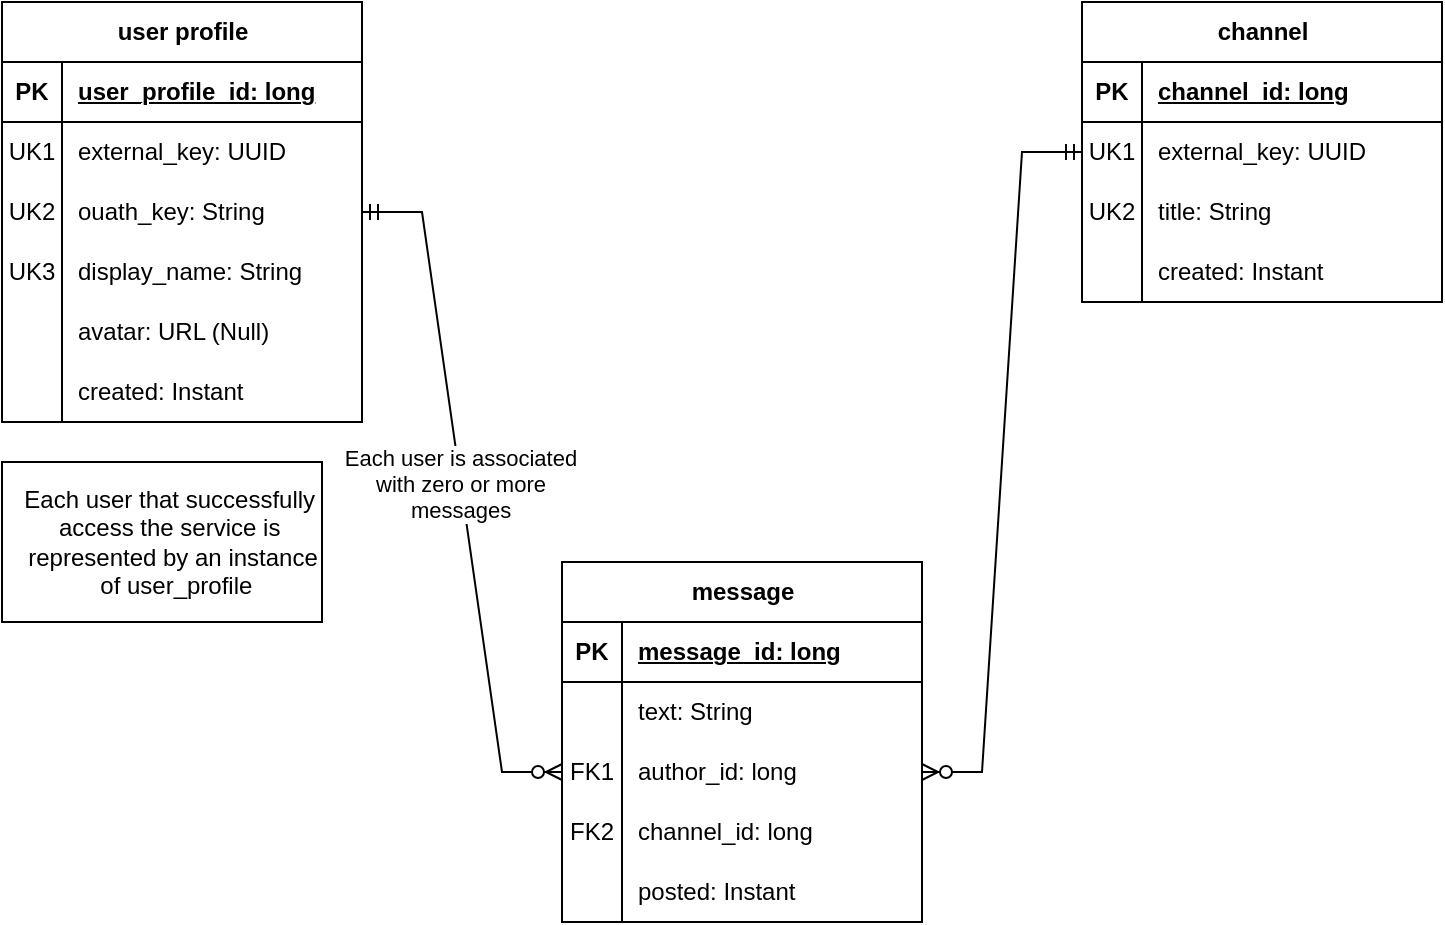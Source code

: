 <mxfile version="27.1.6">
  <diagram name="Page-1" id="uoD1ZAUYlLfrXXCswnWT">
    <mxGraphModel dx="1426" dy="797" grid="1" gridSize="10" guides="1" tooltips="1" connect="1" arrows="1" fold="1" page="1" pageScale="1" pageWidth="850" pageHeight="1100" math="0" shadow="0">
      <root>
        <mxCell id="0" />
        <mxCell id="1" parent="0" />
        <mxCell id="nKGfAx8-6XOYud6mIwSx-1" value="user profile" style="shape=table;startSize=30;container=1;collapsible=1;childLayout=tableLayout;fixedRows=1;rowLines=0;fontStyle=1;align=center;resizeLast=1;html=1;" vertex="1" parent="1">
          <mxGeometry x="80" y="20" width="180" height="210" as="geometry" />
        </mxCell>
        <mxCell id="nKGfAx8-6XOYud6mIwSx-2" value="" style="shape=tableRow;horizontal=0;startSize=0;swimlaneHead=0;swimlaneBody=0;fillColor=none;collapsible=0;dropTarget=0;points=[[0,0.5],[1,0.5]];portConstraint=eastwest;top=0;left=0;right=0;bottom=1;" vertex="1" parent="nKGfAx8-6XOYud6mIwSx-1">
          <mxGeometry y="30" width="180" height="30" as="geometry" />
        </mxCell>
        <mxCell id="nKGfAx8-6XOYud6mIwSx-3" value="PK" style="shape=partialRectangle;connectable=0;fillColor=none;top=0;left=0;bottom=0;right=0;fontStyle=1;overflow=hidden;whiteSpace=wrap;html=1;" vertex="1" parent="nKGfAx8-6XOYud6mIwSx-2">
          <mxGeometry width="30" height="30" as="geometry">
            <mxRectangle width="30" height="30" as="alternateBounds" />
          </mxGeometry>
        </mxCell>
        <mxCell id="nKGfAx8-6XOYud6mIwSx-4" value="user_profile_id: long" style="shape=partialRectangle;connectable=0;fillColor=none;top=0;left=0;bottom=0;right=0;align=left;spacingLeft=6;fontStyle=5;overflow=hidden;whiteSpace=wrap;html=1;" vertex="1" parent="nKGfAx8-6XOYud6mIwSx-2">
          <mxGeometry x="30" width="150" height="30" as="geometry">
            <mxRectangle width="150" height="30" as="alternateBounds" />
          </mxGeometry>
        </mxCell>
        <mxCell id="nKGfAx8-6XOYud6mIwSx-5" value="" style="shape=tableRow;horizontal=0;startSize=0;swimlaneHead=0;swimlaneBody=0;fillColor=none;collapsible=0;dropTarget=0;points=[[0,0.5],[1,0.5]];portConstraint=eastwest;top=0;left=0;right=0;bottom=0;" vertex="1" parent="nKGfAx8-6XOYud6mIwSx-1">
          <mxGeometry y="60" width="180" height="30" as="geometry" />
        </mxCell>
        <mxCell id="nKGfAx8-6XOYud6mIwSx-6" value="UK1" style="shape=partialRectangle;connectable=0;fillColor=none;top=0;left=0;bottom=0;right=0;editable=1;overflow=hidden;whiteSpace=wrap;html=1;" vertex="1" parent="nKGfAx8-6XOYud6mIwSx-5">
          <mxGeometry width="30" height="30" as="geometry">
            <mxRectangle width="30" height="30" as="alternateBounds" />
          </mxGeometry>
        </mxCell>
        <mxCell id="nKGfAx8-6XOYud6mIwSx-7" value="external_key: UUID" style="shape=partialRectangle;connectable=0;fillColor=none;top=0;left=0;bottom=0;right=0;align=left;spacingLeft=6;overflow=hidden;whiteSpace=wrap;html=1;" vertex="1" parent="nKGfAx8-6XOYud6mIwSx-5">
          <mxGeometry x="30" width="150" height="30" as="geometry">
            <mxRectangle width="150" height="30" as="alternateBounds" />
          </mxGeometry>
        </mxCell>
        <mxCell id="nKGfAx8-6XOYud6mIwSx-8" value="" style="shape=tableRow;horizontal=0;startSize=0;swimlaneHead=0;swimlaneBody=0;fillColor=none;collapsible=0;dropTarget=0;points=[[0,0.5],[1,0.5]];portConstraint=eastwest;top=0;left=0;right=0;bottom=0;" vertex="1" parent="nKGfAx8-6XOYud6mIwSx-1">
          <mxGeometry y="90" width="180" height="30" as="geometry" />
        </mxCell>
        <mxCell id="nKGfAx8-6XOYud6mIwSx-9" value="UK2" style="shape=partialRectangle;connectable=0;fillColor=none;top=0;left=0;bottom=0;right=0;editable=1;overflow=hidden;whiteSpace=wrap;html=1;" vertex="1" parent="nKGfAx8-6XOYud6mIwSx-8">
          <mxGeometry width="30" height="30" as="geometry">
            <mxRectangle width="30" height="30" as="alternateBounds" />
          </mxGeometry>
        </mxCell>
        <mxCell id="nKGfAx8-6XOYud6mIwSx-10" value="ouath_key: String" style="shape=partialRectangle;connectable=0;fillColor=none;top=0;left=0;bottom=0;right=0;align=left;spacingLeft=6;overflow=hidden;whiteSpace=wrap;html=1;" vertex="1" parent="nKGfAx8-6XOYud6mIwSx-8">
          <mxGeometry x="30" width="150" height="30" as="geometry">
            <mxRectangle width="150" height="30" as="alternateBounds" />
          </mxGeometry>
        </mxCell>
        <mxCell id="nKGfAx8-6XOYud6mIwSx-11" value="" style="shape=tableRow;horizontal=0;startSize=0;swimlaneHead=0;swimlaneBody=0;fillColor=none;collapsible=0;dropTarget=0;points=[[0,0.5],[1,0.5]];portConstraint=eastwest;top=0;left=0;right=0;bottom=0;" vertex="1" parent="nKGfAx8-6XOYud6mIwSx-1">
          <mxGeometry y="120" width="180" height="30" as="geometry" />
        </mxCell>
        <mxCell id="nKGfAx8-6XOYud6mIwSx-12" value="UK3" style="shape=partialRectangle;connectable=0;fillColor=none;top=0;left=0;bottom=0;right=0;editable=1;overflow=hidden;whiteSpace=wrap;html=1;" vertex="1" parent="nKGfAx8-6XOYud6mIwSx-11">
          <mxGeometry width="30" height="30" as="geometry">
            <mxRectangle width="30" height="30" as="alternateBounds" />
          </mxGeometry>
        </mxCell>
        <mxCell id="nKGfAx8-6XOYud6mIwSx-13" value="display_name: String" style="shape=partialRectangle;connectable=0;fillColor=none;top=0;left=0;bottom=0;right=0;align=left;spacingLeft=6;overflow=hidden;whiteSpace=wrap;html=1;" vertex="1" parent="nKGfAx8-6XOYud6mIwSx-11">
          <mxGeometry x="30" width="150" height="30" as="geometry">
            <mxRectangle width="150" height="30" as="alternateBounds" />
          </mxGeometry>
        </mxCell>
        <mxCell id="nKGfAx8-6XOYud6mIwSx-14" value="" style="shape=tableRow;horizontal=0;startSize=0;swimlaneHead=0;swimlaneBody=0;fillColor=none;collapsible=0;dropTarget=0;points=[[0,0.5],[1,0.5]];portConstraint=eastwest;top=0;left=0;right=0;bottom=0;" vertex="1" parent="nKGfAx8-6XOYud6mIwSx-1">
          <mxGeometry y="150" width="180" height="30" as="geometry" />
        </mxCell>
        <mxCell id="nKGfAx8-6XOYud6mIwSx-15" value="" style="shape=partialRectangle;connectable=0;fillColor=none;top=0;left=0;bottom=0;right=0;editable=1;overflow=hidden;whiteSpace=wrap;html=1;" vertex="1" parent="nKGfAx8-6XOYud6mIwSx-14">
          <mxGeometry width="30" height="30" as="geometry">
            <mxRectangle width="30" height="30" as="alternateBounds" />
          </mxGeometry>
        </mxCell>
        <mxCell id="nKGfAx8-6XOYud6mIwSx-16" value="avatar: URL (Null)" style="shape=partialRectangle;connectable=0;fillColor=none;top=0;left=0;bottom=0;right=0;align=left;spacingLeft=6;overflow=hidden;whiteSpace=wrap;html=1;" vertex="1" parent="nKGfAx8-6XOYud6mIwSx-14">
          <mxGeometry x="30" width="150" height="30" as="geometry">
            <mxRectangle width="150" height="30" as="alternateBounds" />
          </mxGeometry>
        </mxCell>
        <mxCell id="nKGfAx8-6XOYud6mIwSx-17" value="" style="shape=tableRow;horizontal=0;startSize=0;swimlaneHead=0;swimlaneBody=0;fillColor=none;collapsible=0;dropTarget=0;points=[[0,0.5],[1,0.5]];portConstraint=eastwest;top=0;left=0;right=0;bottom=0;" vertex="1" parent="nKGfAx8-6XOYud6mIwSx-1">
          <mxGeometry y="180" width="180" height="30" as="geometry" />
        </mxCell>
        <mxCell id="nKGfAx8-6XOYud6mIwSx-18" value="" style="shape=partialRectangle;connectable=0;fillColor=none;top=0;left=0;bottom=0;right=0;editable=1;overflow=hidden;whiteSpace=wrap;html=1;" vertex="1" parent="nKGfAx8-6XOYud6mIwSx-17">
          <mxGeometry width="30" height="30" as="geometry">
            <mxRectangle width="30" height="30" as="alternateBounds" />
          </mxGeometry>
        </mxCell>
        <mxCell id="nKGfAx8-6XOYud6mIwSx-19" value="created: Instant" style="shape=partialRectangle;connectable=0;fillColor=none;top=0;left=0;bottom=0;right=0;align=left;spacingLeft=6;overflow=hidden;whiteSpace=wrap;html=1;" vertex="1" parent="nKGfAx8-6XOYud6mIwSx-17">
          <mxGeometry x="30" width="150" height="30" as="geometry">
            <mxRectangle width="150" height="30" as="alternateBounds" />
          </mxGeometry>
        </mxCell>
        <mxCell id="nKGfAx8-6XOYud6mIwSx-20" value="channel" style="shape=table;startSize=30;container=1;collapsible=1;childLayout=tableLayout;fixedRows=1;rowLines=0;fontStyle=1;align=center;resizeLast=1;html=1;" vertex="1" parent="1">
          <mxGeometry x="620" y="20" width="180" height="150" as="geometry" />
        </mxCell>
        <mxCell id="nKGfAx8-6XOYud6mIwSx-21" value="" style="shape=tableRow;horizontal=0;startSize=0;swimlaneHead=0;swimlaneBody=0;fillColor=none;collapsible=0;dropTarget=0;points=[[0,0.5],[1,0.5]];portConstraint=eastwest;top=0;left=0;right=0;bottom=1;" vertex="1" parent="nKGfAx8-6XOYud6mIwSx-20">
          <mxGeometry y="30" width="180" height="30" as="geometry" />
        </mxCell>
        <mxCell id="nKGfAx8-6XOYud6mIwSx-22" value="PK" style="shape=partialRectangle;connectable=0;fillColor=none;top=0;left=0;bottom=0;right=0;fontStyle=1;overflow=hidden;whiteSpace=wrap;html=1;" vertex="1" parent="nKGfAx8-6XOYud6mIwSx-21">
          <mxGeometry width="30" height="30" as="geometry">
            <mxRectangle width="30" height="30" as="alternateBounds" />
          </mxGeometry>
        </mxCell>
        <mxCell id="nKGfAx8-6XOYud6mIwSx-23" value="channel_id: long" style="shape=partialRectangle;connectable=0;fillColor=none;top=0;left=0;bottom=0;right=0;align=left;spacingLeft=6;fontStyle=5;overflow=hidden;whiteSpace=wrap;html=1;" vertex="1" parent="nKGfAx8-6XOYud6mIwSx-21">
          <mxGeometry x="30" width="150" height="30" as="geometry">
            <mxRectangle width="150" height="30" as="alternateBounds" />
          </mxGeometry>
        </mxCell>
        <mxCell id="nKGfAx8-6XOYud6mIwSx-24" value="" style="shape=tableRow;horizontal=0;startSize=0;swimlaneHead=0;swimlaneBody=0;fillColor=none;collapsible=0;dropTarget=0;points=[[0,0.5],[1,0.5]];portConstraint=eastwest;top=0;left=0;right=0;bottom=0;" vertex="1" parent="nKGfAx8-6XOYud6mIwSx-20">
          <mxGeometry y="60" width="180" height="30" as="geometry" />
        </mxCell>
        <mxCell id="nKGfAx8-6XOYud6mIwSx-25" value="UK1" style="shape=partialRectangle;connectable=0;fillColor=none;top=0;left=0;bottom=0;right=0;editable=1;overflow=hidden;whiteSpace=wrap;html=1;" vertex="1" parent="nKGfAx8-6XOYud6mIwSx-24">
          <mxGeometry width="30" height="30" as="geometry">
            <mxRectangle width="30" height="30" as="alternateBounds" />
          </mxGeometry>
        </mxCell>
        <mxCell id="nKGfAx8-6XOYud6mIwSx-26" value="external_key: UUID" style="shape=partialRectangle;connectable=0;fillColor=none;top=0;left=0;bottom=0;right=0;align=left;spacingLeft=6;overflow=hidden;whiteSpace=wrap;html=1;" vertex="1" parent="nKGfAx8-6XOYud6mIwSx-24">
          <mxGeometry x="30" width="150" height="30" as="geometry">
            <mxRectangle width="150" height="30" as="alternateBounds" />
          </mxGeometry>
        </mxCell>
        <mxCell id="nKGfAx8-6XOYud6mIwSx-27" value="" style="shape=tableRow;horizontal=0;startSize=0;swimlaneHead=0;swimlaneBody=0;fillColor=none;collapsible=0;dropTarget=0;points=[[0,0.5],[1,0.5]];portConstraint=eastwest;top=0;left=0;right=0;bottom=0;" vertex="1" parent="nKGfAx8-6XOYud6mIwSx-20">
          <mxGeometry y="90" width="180" height="30" as="geometry" />
        </mxCell>
        <mxCell id="nKGfAx8-6XOYud6mIwSx-28" value="UK2" style="shape=partialRectangle;connectable=0;fillColor=none;top=0;left=0;bottom=0;right=0;editable=1;overflow=hidden;whiteSpace=wrap;html=1;" vertex="1" parent="nKGfAx8-6XOYud6mIwSx-27">
          <mxGeometry width="30" height="30" as="geometry">
            <mxRectangle width="30" height="30" as="alternateBounds" />
          </mxGeometry>
        </mxCell>
        <mxCell id="nKGfAx8-6XOYud6mIwSx-29" value="title: String" style="shape=partialRectangle;connectable=0;fillColor=none;top=0;left=0;bottom=0;right=0;align=left;spacingLeft=6;overflow=hidden;whiteSpace=wrap;html=1;" vertex="1" parent="nKGfAx8-6XOYud6mIwSx-27">
          <mxGeometry x="30" width="150" height="30" as="geometry">
            <mxRectangle width="150" height="30" as="alternateBounds" />
          </mxGeometry>
        </mxCell>
        <mxCell id="nKGfAx8-6XOYud6mIwSx-30" value="" style="shape=tableRow;horizontal=0;startSize=0;swimlaneHead=0;swimlaneBody=0;fillColor=none;collapsible=0;dropTarget=0;points=[[0,0.5],[1,0.5]];portConstraint=eastwest;top=0;left=0;right=0;bottom=0;" vertex="1" parent="nKGfAx8-6XOYud6mIwSx-20">
          <mxGeometry y="120" width="180" height="30" as="geometry" />
        </mxCell>
        <mxCell id="nKGfAx8-6XOYud6mIwSx-31" value="" style="shape=partialRectangle;connectable=0;fillColor=none;top=0;left=0;bottom=0;right=0;editable=1;overflow=hidden;whiteSpace=wrap;html=1;" vertex="1" parent="nKGfAx8-6XOYud6mIwSx-30">
          <mxGeometry width="30" height="30" as="geometry">
            <mxRectangle width="30" height="30" as="alternateBounds" />
          </mxGeometry>
        </mxCell>
        <mxCell id="nKGfAx8-6XOYud6mIwSx-32" value="created: Instant" style="shape=partialRectangle;connectable=0;fillColor=none;top=0;left=0;bottom=0;right=0;align=left;spacingLeft=6;overflow=hidden;whiteSpace=wrap;html=1;" vertex="1" parent="nKGfAx8-6XOYud6mIwSx-30">
          <mxGeometry x="30" width="150" height="30" as="geometry">
            <mxRectangle width="150" height="30" as="alternateBounds" />
          </mxGeometry>
        </mxCell>
        <mxCell id="nKGfAx8-6XOYud6mIwSx-59" value="message" style="shape=table;startSize=30;container=1;collapsible=1;childLayout=tableLayout;fixedRows=1;rowLines=0;fontStyle=1;align=center;resizeLast=1;html=1;" vertex="1" parent="1">
          <mxGeometry x="360" y="300" width="180" height="180" as="geometry" />
        </mxCell>
        <mxCell id="nKGfAx8-6XOYud6mIwSx-60" value="" style="shape=tableRow;horizontal=0;startSize=0;swimlaneHead=0;swimlaneBody=0;fillColor=none;collapsible=0;dropTarget=0;points=[[0,0.5],[1,0.5]];portConstraint=eastwest;top=0;left=0;right=0;bottom=1;" vertex="1" parent="nKGfAx8-6XOYud6mIwSx-59">
          <mxGeometry y="30" width="180" height="30" as="geometry" />
        </mxCell>
        <mxCell id="nKGfAx8-6XOYud6mIwSx-61" value="PK" style="shape=partialRectangle;connectable=0;fillColor=none;top=0;left=0;bottom=0;right=0;fontStyle=1;overflow=hidden;whiteSpace=wrap;html=1;" vertex="1" parent="nKGfAx8-6XOYud6mIwSx-60">
          <mxGeometry width="30" height="30" as="geometry">
            <mxRectangle width="30" height="30" as="alternateBounds" />
          </mxGeometry>
        </mxCell>
        <mxCell id="nKGfAx8-6XOYud6mIwSx-62" value="message_id: long" style="shape=partialRectangle;connectable=0;fillColor=none;top=0;left=0;bottom=0;right=0;align=left;spacingLeft=6;fontStyle=5;overflow=hidden;whiteSpace=wrap;html=1;" vertex="1" parent="nKGfAx8-6XOYud6mIwSx-60">
          <mxGeometry x="30" width="150" height="30" as="geometry">
            <mxRectangle width="150" height="30" as="alternateBounds" />
          </mxGeometry>
        </mxCell>
        <mxCell id="nKGfAx8-6XOYud6mIwSx-63" value="" style="shape=tableRow;horizontal=0;startSize=0;swimlaneHead=0;swimlaneBody=0;fillColor=none;collapsible=0;dropTarget=0;points=[[0,0.5],[1,0.5]];portConstraint=eastwest;top=0;left=0;right=0;bottom=0;" vertex="1" parent="nKGfAx8-6XOYud6mIwSx-59">
          <mxGeometry y="60" width="180" height="30" as="geometry" />
        </mxCell>
        <mxCell id="nKGfAx8-6XOYud6mIwSx-64" value="" style="shape=partialRectangle;connectable=0;fillColor=none;top=0;left=0;bottom=0;right=0;editable=1;overflow=hidden;whiteSpace=wrap;html=1;" vertex="1" parent="nKGfAx8-6XOYud6mIwSx-63">
          <mxGeometry width="30" height="30" as="geometry">
            <mxRectangle width="30" height="30" as="alternateBounds" />
          </mxGeometry>
        </mxCell>
        <mxCell id="nKGfAx8-6XOYud6mIwSx-65" value="text: String" style="shape=partialRectangle;connectable=0;fillColor=none;top=0;left=0;bottom=0;right=0;align=left;spacingLeft=6;overflow=hidden;whiteSpace=wrap;html=1;" vertex="1" parent="nKGfAx8-6XOYud6mIwSx-63">
          <mxGeometry x="30" width="150" height="30" as="geometry">
            <mxRectangle width="150" height="30" as="alternateBounds" />
          </mxGeometry>
        </mxCell>
        <mxCell id="nKGfAx8-6XOYud6mIwSx-66" value="" style="shape=tableRow;horizontal=0;startSize=0;swimlaneHead=0;swimlaneBody=0;fillColor=none;collapsible=0;dropTarget=0;points=[[0,0.5],[1,0.5]];portConstraint=eastwest;top=0;left=0;right=0;bottom=0;" vertex="1" parent="nKGfAx8-6XOYud6mIwSx-59">
          <mxGeometry y="90" width="180" height="30" as="geometry" />
        </mxCell>
        <mxCell id="nKGfAx8-6XOYud6mIwSx-67" value="FK1" style="shape=partialRectangle;connectable=0;fillColor=none;top=0;left=0;bottom=0;right=0;editable=1;overflow=hidden;whiteSpace=wrap;html=1;" vertex="1" parent="nKGfAx8-6XOYud6mIwSx-66">
          <mxGeometry width="30" height="30" as="geometry">
            <mxRectangle width="30" height="30" as="alternateBounds" />
          </mxGeometry>
        </mxCell>
        <mxCell id="nKGfAx8-6XOYud6mIwSx-68" value="author_id: long" style="shape=partialRectangle;connectable=0;fillColor=none;top=0;left=0;bottom=0;right=0;align=left;spacingLeft=6;overflow=hidden;whiteSpace=wrap;html=1;" vertex="1" parent="nKGfAx8-6XOYud6mIwSx-66">
          <mxGeometry x="30" width="150" height="30" as="geometry">
            <mxRectangle width="150" height="30" as="alternateBounds" />
          </mxGeometry>
        </mxCell>
        <mxCell id="nKGfAx8-6XOYud6mIwSx-69" value="" style="shape=tableRow;horizontal=0;startSize=0;swimlaneHead=0;swimlaneBody=0;fillColor=none;collapsible=0;dropTarget=0;points=[[0,0.5],[1,0.5]];portConstraint=eastwest;top=0;left=0;right=0;bottom=0;" vertex="1" parent="nKGfAx8-6XOYud6mIwSx-59">
          <mxGeometry y="120" width="180" height="30" as="geometry" />
        </mxCell>
        <mxCell id="nKGfAx8-6XOYud6mIwSx-70" value="FK2" style="shape=partialRectangle;connectable=0;fillColor=none;top=0;left=0;bottom=0;right=0;editable=1;overflow=hidden;whiteSpace=wrap;html=1;" vertex="1" parent="nKGfAx8-6XOYud6mIwSx-69">
          <mxGeometry width="30" height="30" as="geometry">
            <mxRectangle width="30" height="30" as="alternateBounds" />
          </mxGeometry>
        </mxCell>
        <mxCell id="nKGfAx8-6XOYud6mIwSx-71" value="channel_id: long" style="shape=partialRectangle;connectable=0;fillColor=none;top=0;left=0;bottom=0;right=0;align=left;spacingLeft=6;overflow=hidden;whiteSpace=wrap;html=1;" vertex="1" parent="nKGfAx8-6XOYud6mIwSx-69">
          <mxGeometry x="30" width="150" height="30" as="geometry">
            <mxRectangle width="150" height="30" as="alternateBounds" />
          </mxGeometry>
        </mxCell>
        <mxCell id="nKGfAx8-6XOYud6mIwSx-72" value="" style="shape=tableRow;horizontal=0;startSize=0;swimlaneHead=0;swimlaneBody=0;fillColor=none;collapsible=0;dropTarget=0;points=[[0,0.5],[1,0.5]];portConstraint=eastwest;top=0;left=0;right=0;bottom=0;" vertex="1" parent="nKGfAx8-6XOYud6mIwSx-59">
          <mxGeometry y="150" width="180" height="30" as="geometry" />
        </mxCell>
        <mxCell id="nKGfAx8-6XOYud6mIwSx-73" value="" style="shape=partialRectangle;connectable=0;fillColor=none;top=0;left=0;bottom=0;right=0;editable=1;overflow=hidden;whiteSpace=wrap;html=1;" vertex="1" parent="nKGfAx8-6XOYud6mIwSx-72">
          <mxGeometry width="30" height="30" as="geometry">
            <mxRectangle width="30" height="30" as="alternateBounds" />
          </mxGeometry>
        </mxCell>
        <mxCell id="nKGfAx8-6XOYud6mIwSx-74" value="posted: Instant" style="shape=partialRectangle;connectable=0;fillColor=none;top=0;left=0;bottom=0;right=0;align=left;spacingLeft=6;overflow=hidden;whiteSpace=wrap;html=1;" vertex="1" parent="nKGfAx8-6XOYud6mIwSx-72">
          <mxGeometry x="30" width="150" height="30" as="geometry">
            <mxRectangle width="150" height="30" as="alternateBounds" />
          </mxGeometry>
        </mxCell>
        <mxCell id="nKGfAx8-6XOYud6mIwSx-75" value="" style="edgeStyle=entityRelationEdgeStyle;fontSize=12;html=1;endArrow=ERzeroToMany;startArrow=ERmandOne;rounded=0;exitX=1;exitY=0.5;exitDx=0;exitDy=0;entryX=0;entryY=0.5;entryDx=0;entryDy=0;" edge="1" parent="1" source="nKGfAx8-6XOYud6mIwSx-8" target="nKGfAx8-6XOYud6mIwSx-66">
          <mxGeometry width="100" height="100" relative="1" as="geometry">
            <mxPoint x="425" y="360" as="sourcePoint" />
            <mxPoint x="525" y="260" as="targetPoint" />
            <Array as="points">
              <mxPoint x="440" y="350" />
              <mxPoint x="420" y="350" />
            </Array>
          </mxGeometry>
        </mxCell>
        <mxCell id="nKGfAx8-6XOYud6mIwSx-81" value="Each user is associated&lt;div&gt;with zero or more&lt;/div&gt;&lt;div&gt;messages&lt;/div&gt;" style="edgeLabel;html=1;align=center;verticalAlign=middle;resizable=0;points=[];" vertex="1" connectable="0" parent="nKGfAx8-6XOYud6mIwSx-75">
          <mxGeometry x="-0.028" y="-1" relative="1" as="geometry">
            <mxPoint as="offset" />
          </mxGeometry>
        </mxCell>
        <mxCell id="nKGfAx8-6XOYud6mIwSx-76" value="" style="edgeStyle=entityRelationEdgeStyle;fontSize=12;html=1;endArrow=ERzeroToMany;startArrow=ERmandOne;rounded=0;exitX=0;exitY=0.5;exitDx=0;exitDy=0;entryX=1;entryY=0.5;entryDx=0;entryDy=0;" edge="1" parent="1" source="nKGfAx8-6XOYud6mIwSx-24" target="nKGfAx8-6XOYud6mIwSx-66">
          <mxGeometry width="100" height="100" relative="1" as="geometry">
            <mxPoint x="380" y="460" as="sourcePoint" />
            <mxPoint x="480" y="360" as="targetPoint" />
          </mxGeometry>
        </mxCell>
        <mxCell id="nKGfAx8-6XOYud6mIwSx-80" value="" style="group" vertex="1" connectable="0" parent="1">
          <mxGeometry x="80" y="250" width="170" height="80" as="geometry" />
        </mxCell>
        <mxCell id="nKGfAx8-6XOYud6mIwSx-78" value="" style="whiteSpace=wrap;html=1;" vertex="1" parent="nKGfAx8-6XOYud6mIwSx-80">
          <mxGeometry width="160" height="80" as="geometry" />
        </mxCell>
        <mxCell id="nKGfAx8-6XOYud6mIwSx-77" value="Each user that successfully&amp;nbsp;&lt;div&gt;access the service is&amp;nbsp;&lt;/div&gt;&lt;div&gt;represented by an instance&lt;/div&gt;&lt;div&gt;&amp;nbsp;of user_profile&lt;/div&gt;" style="text;html=1;align=center;verticalAlign=middle;resizable=0;points=[];autosize=1;strokeColor=none;fillColor=none;" vertex="1" parent="nKGfAx8-6XOYud6mIwSx-80">
          <mxGeometry y="5" width="170" height="70" as="geometry" />
        </mxCell>
      </root>
    </mxGraphModel>
  </diagram>
</mxfile>
